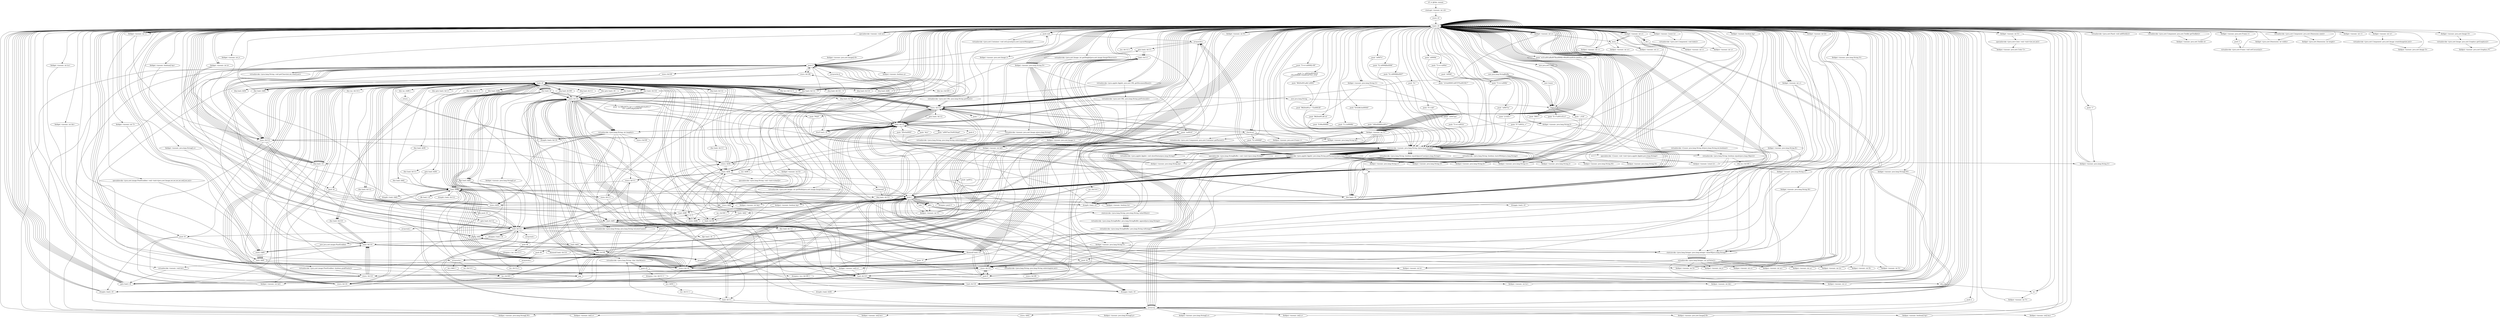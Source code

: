 digraph "" {
    "r0 := @this: mosaic"
    "staticget <mosaic: int cb>"
    "r0 := @this: mosaic"->"staticget <mosaic: int cb>";
    "store.i i0"
    "staticget <mosaic: int cb>"->"store.i i0";
    "load.r r0"
    "store.i i0"->"load.r r0";
    "push null"
    "load.r r0"->"push null";
    "virtualinvoke <java.awt.Container: void setLayout(java.awt.LayoutManager)>"
    "push null"->"virtualinvoke <java.awt.Container: void setLayout(java.awt.LayoutManager)>";
    "virtualinvoke <java.awt.Container: void setLayout(java.awt.LayoutManager)>"->"load.r r0";
    "virtualinvoke <java.awt.Panel: void addNotify()>"
    "load.r r0"->"virtualinvoke <java.awt.Panel: void addNotify()>";
    "virtualinvoke <java.awt.Panel: void addNotify()>"->"load.r r0";
    "load.r r0"->"load.r r0";
    "virtualinvoke <java.awt.Component: java.awt.Toolkit getToolkit()>"
    "load.r r0"->"virtualinvoke <java.awt.Component: java.awt.Toolkit getToolkit()>";
    "fieldput <mosaic: java.awt.Toolkit d>"
    "virtualinvoke <java.awt.Component: java.awt.Toolkit getToolkit()>"->"fieldput <mosaic: java.awt.Toolkit d>";
    "fieldput <mosaic: java.awt.Toolkit d>"->"load.r r0";
    "push \"U-;1\u0000B,\""
    "load.r r0"->"push \"U-;1\u0000B,\"";
    "staticinvoke <mosaic: java.lang.String c(java.lang.String)>"
    "push \"U-;1\u0000B,\""->"staticinvoke <mosaic: java.lang.String c(java.lang.String)>";
    "virtualinvoke <java.applet.Applet: java.lang.String getParameter(java.lang.String)>"
    "staticinvoke <mosaic: java.lang.String c(java.lang.String)>"->"virtualinvoke <java.applet.Applet: java.lang.String getParameter(java.lang.String)>";
    "store.r $r112"
    "virtualinvoke <java.applet.Applet: java.lang.String getParameter(java.lang.String)>"->"store.r $r112";
    "load.r $r112"
    "store.r $r112"->"load.r $r112";
    "store.r $r116"
    "load.r $r112"->"store.r $r116";
    "load.i i0"
    "store.r $r116"->"load.i i0";
    "ifne load.r $r116"
    "load.i i0"->"ifne load.r $r116";
    "ifne load.r $r116"->"load.r $r112";
    "ifnull load.r r0"
    "load.r $r112"->"ifnull load.r r0";
    "ifnull load.r r0"->"load.r $r112";
    "load.r $r112"->"store.r $r116";
    "store.r $r116"->"load.i i0";
    "load.i i0"->"ifne load.r $r116";
    "load.r $r116"
    "ifne load.r $r116"->"load.r $r116";
    "push \"w/.9\fB\u007f<,Ip><<\u0006\u0016\u001c7 \nU6~}\u001eA(p4\u0007P\""
    "load.r $r116"->"push \"w/.9\fB\u007f<,Ip><<\u0006\u0016\u001c7 \nU6~}\u001eA(p4\u0007P\"";
    "push \"w/.9\fB\u007f<,Ip><<\u0006\u0016\u001c7 \nU6~}\u001eA(p4\u0007P\""->"staticinvoke <mosaic: java.lang.String c(java.lang.String)>";
    "virtualinvoke <java.lang.String: boolean startsWith(java.lang.String)>"
    "staticinvoke <mosaic: java.lang.String c(java.lang.String)>"->"virtualinvoke <java.lang.String: boolean startsWith(java.lang.String)>";
    "ifne load.r r0"
    "virtualinvoke <java.lang.String: boolean startsWith(java.lang.String)>"->"ifne load.r r0";
    "ifne load.r r0"->"load.r r0";
    "specialinvoke <mosaic: void a()>"
    "load.r r0"->"specialinvoke <mosaic: void a()>";
    "specialinvoke <mosaic: void a()>"->"load.i i0";
    "ifeq load.r r0"
    "load.i i0"->"ifeq load.r r0";
    "ifeq load.r r0"->"load.r r0";
    "load.r r0"->"specialinvoke <mosaic: void a()>";
    "specialinvoke <mosaic: void a()>"->"load.r r0";
    "new Lware"
    "load.r r0"->"new Lware";
    "dup1.r"
    "new Lware"->"dup1.r";
    "dup1.r"->"load.r r0";
    "push \"{0-4\u0000U\u007f?%\u0019Z:*\""
    "load.r r0"->"push \"{0-4\u0000U\u007f?%\u0019Z:*\"";
    "push \"{0-4\u0000U\u007f?%\u0019Z:*\""->"staticinvoke <mosaic: java.lang.String c(java.lang.String)>";
    "specialinvoke <Lware: void <init>(java.applet.Applet,java.lang.String)>"
    "staticinvoke <mosaic: java.lang.String c(java.lang.String)>"->"specialinvoke <Lware: void <init>(java.applet.Applet,java.lang.String)>";
    "fieldput <mosaic: Lware h>"
    "specialinvoke <Lware: void <init>(java.applet.Applet,java.lang.String)>"->"fieldput <mosaic: Lware h>";
    "fieldput <mosaic: Lware h>"->"load.r r0";
    "fieldget <mosaic: Lware h>"
    "load.r r0"->"fieldget <mosaic: Lware h>";
    "virtualinvoke <java.awt.Component: void hide()>"
    "fieldget <mosaic: Lware h>"->"virtualinvoke <java.awt.Component: void hide()>";
    "virtualinvoke <java.awt.Component: void hide()>"->"load.r r0";
    "virtualinvoke <java.applet.Applet: java.net.URL getDocumentBase()>"
    "load.r r0"->"virtualinvoke <java.applet.Applet: java.net.URL getDocumentBase()>";
    "virtualinvoke <java.net.URL: java.lang.String getProtocol()>"
    "virtualinvoke <java.applet.Applet: java.net.URL getDocumentBase()>"->"virtualinvoke <java.net.URL: java.lang.String getProtocol()>";
    "virtualinvoke <java.net.URL: java.lang.String getProtocol()>"->"store.r $r116";
    "store.r $r116"->"load.r $r116";
    "load.r $r116"->"store.r $r116";
    "goto load.r r0"
    "store.r $r116"->"goto load.r r0";
    "goto load.r r0"->"load.r r0";
    "load.r r0"->"virtualinvoke <java.applet.Applet: java.net.URL getDocumentBase()>";
    "virtualinvoke <java.net.URL: java.lang.String getHost()>"
    "virtualinvoke <java.applet.Applet: java.net.URL getDocumentBase()>"->"virtualinvoke <java.net.URL: java.lang.String getHost()>";
    "virtualinvoke <java.net.URL: java.lang.String getHost()>"->"store.r $r112";
    "goto load.r $r112"
    "store.r $r112"->"goto load.r $r112";
    "goto load.r $r112"->"load.r $r112";
    "virtualinvoke <java.lang.String: java.lang.String toLowerCase()>"
    "load.r $r112"->"virtualinvoke <java.lang.String: java.lang.String toLowerCase()>";
    "pop"
    "virtualinvoke <java.lang.String: java.lang.String toLowerCase()>"->"pop";
    "pop"->"load.r $r116";
    "load.r $r116"->"virtualinvoke <java.lang.String: java.lang.String toLowerCase()>";
    "virtualinvoke <java.lang.String: java.lang.String toLowerCase()>"->"pop";
    "pop"->"load.i i0";
    "ifne goto load.r r0"
    "load.i i0"->"ifne goto load.r r0";
    "ifne goto load.r r0"->"load.r $r116";
    "push \"P620\""
    "load.r $r116"->"push \"P620\"";
    "push \"P620\""->"staticinvoke <mosaic: java.lang.String c(java.lang.String)>";
    "virtualinvoke <java.lang.String: boolean equals(java.lang.Object)>"
    "staticinvoke <mosaic: java.lang.String c(java.lang.String)>"->"virtualinvoke <java.lang.String: boolean equals(java.lang.Object)>";
    "virtualinvoke <java.lang.String: boolean equals(java.lang.Object)>"->"ifne load.r r0";
    "ifne load.r r0"->"load.r $r112";
    "virtualinvoke <java.lang.String: int length()>"
    "load.r $r112"->"virtualinvoke <java.lang.String: int length()>";
    "store.i $i58"
    "virtualinvoke <java.lang.String: int length()>"->"store.i $i58";
    "store.i $i58"->"load.i i0";
    "ifne load.i i0"
    "load.i i0"->"ifne load.i i0";
    "load.i $i58"
    "ifne load.i i0"->"load.i $i58";
    "push 1"
    "load.i $i58"->"push 1";
    "ifcmplt.i load.r r0"
    "push 1"->"ifcmplt.i load.r r0";
    "ifcmplt.i load.r r0"->"load.r $r112";
    "push \"Z0=4\u0005\""
    "load.r $r112"->"push \"Z0=4\u0005\"";
    "push \"Z0=4\u0005\""->"staticinvoke <mosaic: java.lang.String c(java.lang.String)>";
    "staticinvoke <mosaic: java.lang.String c(java.lang.String)>"->"virtualinvoke <java.lang.String: boolean startsWith(java.lang.String)>";
    ""
    "virtualinvoke <java.lang.String: boolean startsWith(java.lang.String)>"->"";
    ""->"store.i $i58";
    "store.i $i58"->"load.i i0";
    "load.i i0"->"ifne load.i i0";
    "ifne load.i i0"->"load.i $i58";
    "load.i $i58"->"ifne load.r r0";
    "ifne load.r r0"->"load.r $r112";
    "push \"\u0007mi{Y\u0018opd\""
    "load.r $r112"->"push \"\u0007mi{Y\u0018opd\"";
    "push \"\u0007mi{Y\u0018opd\""->"staticinvoke <mosaic: java.lang.String c(java.lang.String)>";
    "staticinvoke <mosaic: java.lang.String c(java.lang.String)>"->"virtualinvoke <java.lang.String: boolean equals(java.lang.Object)>";
    "virtualinvoke <java.lang.String: boolean equals(java.lang.Object)>"->"";
    ""->"store.i $i58";
    "store.i $i58"->"load.i i0";
    "load.i i0"->"ifne load.i i0";
    "ifne load.i i0"->"load.i $i58";
    "ifeq load.r $r112"
    "load.i $i58"->"ifeq load.r $r112";
    "ifeq load.r $r112"->"load.r r0";
    "load.r r0"->"push 1";
    "fieldput <mosaic: boolean bg>"
    "push 1"->"fieldput <mosaic: boolean bg>";
    "fieldput <mosaic: boolean bg>"->"load.i i0";
    "load.i i0"->"ifeq load.r r0";
    "ifeq load.r r0"->"goto load.r r0";
    "goto load.r r0"->"load.r r0";
    "push \"D:9;\fA9,4\u0004S\""
    "load.r r0"->"push \"D:9;\fA9,4\u0004S\"";
    "push \"D:9;\fA9,4\u0004S\""->"staticinvoke <mosaic: java.lang.String c(java.lang.String)>";
    "staticinvoke <mosaic: java.lang.String c(java.lang.String)>"->"virtualinvoke <java.applet.Applet: java.lang.String getParameter(java.lang.String)>";
    "store.r $i58"
    "virtualinvoke <java.applet.Applet: java.lang.String getParameter(java.lang.String)>"->"store.r $i58";
    "load.r $i58"
    "store.r $i58"->"load.r $i58";
    "load.r $i58"->"store.r $r112";
    "store.r $r112"->"load.i i0";
    "ifne load.r $r112"
    "load.i i0"->"ifne load.r $r112";
    "ifne load.r $r112"->"load.r $i58";
    "push \"o\u001a\r\""
    "load.r $i58"->"push \"o\u001a\r\"";
    "push \"o\u001a\r\""->"staticinvoke <mosaic: java.lang.String c(java.lang.String)>";
    "virtualinvoke <java.lang.String: boolean equalsIgnoreCase(java.lang.String)>"
    "staticinvoke <mosaic: java.lang.String c(java.lang.String)>"->"virtualinvoke <java.lang.String: boolean equalsIgnoreCase(java.lang.String)>";
    "virtualinvoke <java.lang.String: boolean equalsIgnoreCase(java.lang.String)>"->"ifeq load.r r0";
    "ifeq load.r r0"->"load.r r0";
    "load.r r0"->"push 1";
    "fieldput <mosaic: boolean bi>"
    "push 1"->"fieldput <mosaic: boolean bi>";
    "fieldput <mosaic: boolean bi>"->"load.r r0";
    "load.r r0"->"load.r r0";
    "push \"{60\u00060x\u001c\""
    "load.r r0"->"push \"{60\u00060x\u001c\"";
    "push \"{60\u00060x\u001c\""->"staticinvoke <mosaic: java.lang.String c(java.lang.String)>";
    "staticinvoke <mosaic: java.lang.String c(java.lang.String)>"->"virtualinvoke <java.applet.Applet: java.lang.String getParameter(java.lang.String)>";
    "fieldput <mosaic: java.lang.String bj>"
    "virtualinvoke <java.applet.Applet: java.lang.String getParameter(java.lang.String)>"->"fieldput <mosaic: java.lang.String bj>";
    "fieldput <mosaic: java.lang.String bj>"->"load.r r0";
    "load.r r0"->"store.r $r112";
    "store.r $r112"->"load.i i0";
    "load.i i0"->"ifne load.r $r112";
    "ifne load.r $r112"->"load.r r0";
    "checkcast"
    "load.r r0"->"checkcast";
    "fieldget <mosaic: java.lang.String bj>"
    "checkcast"->"fieldget <mosaic: java.lang.String bj>";
    "fieldget <mosaic: java.lang.String bj>"->"store.r $r112";
    "store.r $r112"->"load.r $r112";
    "ifnonnull load.r r0"
    "load.r $r112"->"ifnonnull load.r r0";
    "ifnonnull load.r r0"->"load.r r0";
    "push \"\u0007o\""
    "load.r r0"->"push \"\u0007o\"";
    "push \"\u0007o\""->"staticinvoke <mosaic: java.lang.String c(java.lang.String)>";
    "staticinvoke <mosaic: java.lang.String c(java.lang.String)>"->"fieldput <mosaic: java.lang.String bj>";
    "fieldput <mosaic: java.lang.String bj>"->"load.r r0";
    "load.r r0"->"load.r r0";
    "load.r r0"->"fieldget <mosaic: java.lang.String bj>";
    "staticinvoke <java.lang.Integer: java.lang.Integer valueOf(java.lang.String)>"
    "fieldget <mosaic: java.lang.String bj>"->"staticinvoke <java.lang.Integer: java.lang.Integer valueOf(java.lang.String)>";
    "virtualinvoke <java.lang.Integer: int intValue()>"
    "staticinvoke <java.lang.Integer: java.lang.Integer valueOf(java.lang.String)>"->"virtualinvoke <java.lang.Integer: int intValue()>";
    "fieldput <mosaic: int e>"
    "virtualinvoke <java.lang.Integer: int intValue()>"->"fieldput <mosaic: int e>";
    "fieldput <mosaic: int e>"->"load.r r0";
    "push 0"
    "load.r r0"->"push 0";
    "fieldput <mosaic: boolean q>"
    "push 0"->"fieldput <mosaic: boolean q>";
    "fieldput <mosaic: boolean q>"->"load.r r0";
    "virtualinvoke <java.awt.Component: java.awt.Container getParent()>"
    "load.r r0"->"virtualinvoke <java.awt.Component: java.awt.Container getParent()>";
    "virtualinvoke <java.awt.Component: java.awt.Container getParent()>"->"store.r $r112";
    "store.r $r112"->"load.r $r112";
    "load.r $r112"->"store.r $r112";
    "store.r $r112"->"load.i i0";
    "load.i i0"->"ifeq load.r $r112";
    "ifeq load.r $r112"->"load.r $r112";
    "load.r $r112"->"checkcast";
    "checkcast"->"virtualinvoke <java.awt.Component: java.awt.Container getParent()>";
    "virtualinvoke <java.awt.Component: java.awt.Container getParent()>"->"store.r $r112";
    "store.r $r112"->"load.r $r112";
    "load.r $r112"->"store.r $r112";
    "store.r $r112"->"load.r $r112";
    "instanceof"
    "load.r $r112"->"instanceof";
    "instanceof"->"ifeq load.r $r112";
    "ifeq load.r $r112"->"load.r r0";
    "load.r r0"->"load.r $r112";
    "load.r $r112"->"checkcast";
    "fieldput <mosaic: java.awt.Frame r>"
    "checkcast"->"fieldput <mosaic: java.awt.Frame r>";
    "fieldput <mosaic: java.awt.Frame r>"->"load.r r0";
    "fieldget <mosaic: java.awt.Frame r>"
    "load.r r0"->"fieldget <mosaic: java.awt.Frame r>";
    "push 3"
    "fieldget <mosaic: java.awt.Frame r>"->"push 3";
    "virtualinvoke <java.awt.Frame: void setCursor(int)>"
    "push 3"->"virtualinvoke <java.awt.Frame: void setCursor(int)>";
    "virtualinvoke <java.awt.Frame: void setCursor(int)>"->"load.r r0";
    "load.r r0"->"store.r $r112";
    "store.r $r112"->"load.i i0";
    "load.i i0"->"ifne load.r $r112";
    "ifne load.r $r112"->"load.r r0";
    "load.r r0"->"checkcast";
    "push \"Y);\'\u0000[8\""
    "checkcast"->"push \"Y);\'\u0000[8\"";
    "push \"Y);\'\u0000[8\""->"staticinvoke <mosaic: java.lang.String c(java.lang.String)>";
    "staticinvoke <mosaic: java.lang.String c(java.lang.String)>"->"virtualinvoke <java.applet.Applet: java.lang.String getParameter(java.lang.String)>";
    "virtualinvoke <java.applet.Applet: java.lang.String getParameter(java.lang.String)>"->"store.r $r112";
    "store.r $r112"->"load.r $r112";
    "load.r $r112"->"store.r $r116";
    "store.r $r116"->"load.i i0";
    "load.i i0"->"ifne load.i i0";
    "ifne load.i i0"->"load.r $r112";
    "load.r $r112"->"ifnull load.r r0";
    "ifnull load.r r0"->"load.r $r112";
    "load.r $r112"->"store.r $r116";
    "store.r $r116"->"load.i i0";
    "load.i i0"->"ifne load.i i0";
    "ifne load.i i0"->"load.r $r112";
    "push \"x\u0010\""
    "load.r $r112"->"push \"x\u0010\"";
    "push \"x\u0010\""->"staticinvoke <mosaic: java.lang.String c(java.lang.String)>";
    "staticinvoke <mosaic: java.lang.String c(java.lang.String)>"->"virtualinvoke <java.lang.String: boolean equalsIgnoreCase(java.lang.String)>";
    "virtualinvoke <java.lang.String: boolean equalsIgnoreCase(java.lang.String)>"->"ifne load.r r0";
    "ifne load.r r0"->"load.r r0";
    "load.r r0"->"load.r r0";
    "load.r r0"->"load.r $r112";
    "virtualinvoke <mosaic: java.awt.Image a(java.lang.String)>"
    "load.r $r112"->"virtualinvoke <mosaic: java.awt.Image a(java.lang.String)>";
    "fieldput <mosaic: java.awt.Image l>"
    "virtualinvoke <mosaic: java.awt.Image a(java.lang.String)>"->"fieldput <mosaic: java.awt.Image l>";
    "fieldput <mosaic: java.awt.Image l>"->"load.r r0";
    "load.r r0"->"store.r $r112";
    "store.r $r112"->"load.i i0";
    "load.i i0"->"ifne load.r $r112";
    "ifne load.r $r112"->"load.r r0";
    "fieldget <mosaic: java.awt.Image l>"
    "load.r r0"->"fieldget <mosaic: java.awt.Image l>";
    "fieldget <mosaic: java.awt.Image l>"->"ifnull load.r r0";
    "ifnull load.r r0"->"load.r r0";
    "push \"Y);\'\u0000[8\u0006\""
    "load.r r0"->"push \"Y);\'\u0000[8\u0006\"";
    "push \"Y);\'\u0000[8\u0006\""->"staticinvoke <mosaic: java.lang.String c(java.lang.String)>";
    "staticinvoke <mosaic: java.lang.String c(java.lang.String)>"->"virtualinvoke <java.applet.Applet: java.lang.String getParameter(java.lang.String)>";
    "virtualinvoke <java.applet.Applet: java.lang.String getParameter(java.lang.String)>"->"store.r $r116";
    "store.r $r116"->"load.r $r116";
    "load.r $r116"->"store.r $r112";
    "store.r $r112"->"load.i i0";
    "load.i i0"->"ifne load.r $r112";
    "ifne load.r $r112"->"load.r $r116";
    "load.r $r116"->"ifnonnull load.r r0";
    "push \"0\""
    "ifnonnull load.r r0"->"push \"0\"";
    "push \"0\""->"store.r $r116";
    "store.r $r116"->"load.r r0";
    "load.r r0"->"load.r $r116";
    "load.r $r116"->"staticinvoke <java.lang.Integer: java.lang.Integer valueOf(java.lang.String)>";
    "staticinvoke <java.lang.Integer: java.lang.Integer valueOf(java.lang.String)>"->"virtualinvoke <java.lang.Integer: int intValue()>";
    "fieldput <mosaic: int m>"
    "virtualinvoke <java.lang.Integer: int intValue()>"->"fieldput <mosaic: int m>";
    "fieldput <mosaic: int m>"->"load.r r0";
    "push \"Y);\'\u0000[8\u0007\""
    "load.r r0"->"push \"Y);\'\u0000[8\u0007\"";
    "push \"Y);\'\u0000[8\u0007\""->"staticinvoke <mosaic: java.lang.String c(java.lang.String)>";
    "staticinvoke <mosaic: java.lang.String c(java.lang.String)>"->"virtualinvoke <java.applet.Applet: java.lang.String getParameter(java.lang.String)>";
    "virtualinvoke <java.applet.Applet: java.lang.String getParameter(java.lang.String)>"->"store.r $r112";
    "store.r $r112"->"load.r $r112";
    "load.r $r112"->"store.r $r116";
    "store.r $r116"->"load.r $r112";
    "load.r $r112"->"store.r $i58";
    "store.r $i58"->"load.i i0";
    "ifne load.r $i58"
    "load.i i0"->"ifne load.r $i58";
    "ifne load.r $i58"->"load.r $r112";
    "load.r $r112"->"ifnonnull load.r r0";
    "ifnonnull load.r r0"->"push \"0\"";
    "push \"0\""->"store.r $i58";
    "store.r $i58"->"load.r $i58";
    "load.r $i58"->"store.r $r116";
    "store.r $r116"->"load.r r0";
    "load.r r0"->"load.r $r116";
    "load.r $r116"->"staticinvoke <java.lang.Integer: java.lang.Integer valueOf(java.lang.String)>";
    "staticinvoke <java.lang.Integer: java.lang.Integer valueOf(java.lang.String)>"->"virtualinvoke <java.lang.Integer: int intValue()>";
    "fieldput <mosaic: int n>"
    "virtualinvoke <java.lang.Integer: int intValue()>"->"fieldput <mosaic: int n>";
    "fieldput <mosaic: int n>"->"load.r r0";
    "load.r r0"->"load.r r0";
    "push \"D:-\""
    "load.r r0"->"push \"D:-\"";
    "push \"D:-\""->"staticinvoke <mosaic: java.lang.String c(java.lang.String)>";
    "staticinvoke <mosaic: java.lang.String c(java.lang.String)>"->"virtualinvoke <java.applet.Applet: java.lang.String getParameter(java.lang.String)>";
    "fieldput <mosaic: java.lang.String E>"
    "virtualinvoke <java.applet.Applet: java.lang.String getParameter(java.lang.String)>"->"fieldput <mosaic: java.lang.String E>";
    "fieldput <mosaic: java.lang.String E>"->"load.r r0";
    "load.r r0"->"store.r $r112";
    "store.r $r112"->"load.r $r112";
    "fieldget <mosaic: java.lang.String E>"
    "load.r $r112"->"fieldget <mosaic: java.lang.String E>";
    "fieldget <mosaic: java.lang.String E>"->"store.r $r116";
    "store.r $r116"->"load.i i0";
    "load.i i0"->"ifne load.r $r116";
    "ifne load.r $r116"->"load.r $r116";
    "load.r $r116"->"ifnonnull load.r r0";
    "ifnonnull load.r r0"->"load.r r0";
    "push \"1\""
    "load.r r0"->"push \"1\"";
    "push \"1\""->"fieldput <mosaic: java.lang.String E>";
    "fieldput <mosaic: java.lang.String E>"->"load.r r0";
    "load.r r0"->"load.r r0";
    "push \"F>+&\f\""
    "load.r r0"->"push \"F>+&\f\"";
    "push \"F>+&\f\""->"staticinvoke <mosaic: java.lang.String c(java.lang.String)>";
    "staticinvoke <mosaic: java.lang.String c(java.lang.String)>"->"virtualinvoke <java.applet.Applet: java.lang.String getParameter(java.lang.String)>";
    "fieldput <mosaic: java.lang.String G>"
    "virtualinvoke <java.applet.Applet: java.lang.String getParameter(java.lang.String)>"->"fieldput <mosaic: java.lang.String G>";
    "fieldput <mosaic: java.lang.String G>"->"load.r r0";
    "fieldget <mosaic: java.lang.String G>"
    "load.r r0"->"fieldget <mosaic: java.lang.String G>";
    "fieldget <mosaic: java.lang.String G>"->"store.r $r116";
    "store.r $r116"->"load.i i0";
    "load.i i0"->"ifne load.i i0";
    "ifne load.i i0"->"load.r $r116";
    "load.r $r116"->"ifnonnull load.r r0";
    "ifnonnull load.r r0"->"load.r r0";
    "push \"\u0007jne\""
    "load.r r0"->"push \"\u0007jne\"";
    "push \"\u0007jne\""->"staticinvoke <mosaic: java.lang.String c(java.lang.String)>";
    "staticinvoke <mosaic: java.lang.String c(java.lang.String)>"->"fieldput <mosaic: java.lang.String G>";
    "fieldput <mosaic: java.lang.String G>"->"load.r r0";
    "load.r r0"->"load.r r0";
    "load.r r0"->"fieldget <mosaic: java.lang.String E>";
    "fieldget <mosaic: java.lang.String E>"->"staticinvoke <java.lang.Integer: java.lang.Integer valueOf(java.lang.String)>";
    "staticinvoke <java.lang.Integer: java.lang.Integer valueOf(java.lang.String)>"->"virtualinvoke <java.lang.Integer: int intValue()>";
    "fieldput <mosaic: int x>"
    "virtualinvoke <java.lang.Integer: int intValue()>"->"fieldput <mosaic: int x>";
    "fieldput <mosaic: int x>"->"load.r r0";
    "load.r r0"->"load.r r0";
    "load.r r0"->"fieldget <mosaic: java.lang.String G>";
    "fieldget <mosaic: java.lang.String G>"->"staticinvoke <java.lang.Integer: java.lang.Integer valueOf(java.lang.String)>";
    "staticinvoke <java.lang.Integer: java.lang.Integer valueOf(java.lang.String)>"->"virtualinvoke <java.lang.Integer: int intValue()>";
    "fieldput <mosaic: int X>"
    "virtualinvoke <java.lang.Integer: int intValue()>"->"fieldput <mosaic: int X>";
    "fieldput <mosaic: int X>"->"load.r r0";
    "load.r r0"->"load.r r0";
    "push \"T>=>\u001b\""
    "load.r r0"->"push \"T>=>\u001b\"";
    "push \"T>=>\u001b\""->"staticinvoke <mosaic: java.lang.String c(java.lang.String)>";
    "staticinvoke <mosaic: java.lang.String c(java.lang.String)>"->"virtualinvoke <java.applet.Applet: java.lang.String getParameter(java.lang.String)>";
    "fieldput <mosaic: java.lang.String J>"
    "virtualinvoke <java.applet.Applet: java.lang.String getParameter(java.lang.String)>"->"fieldput <mosaic: java.lang.String J>";
    "fieldput <mosaic: java.lang.String J>"->"load.r r0";
    "fieldget <mosaic: java.lang.String J>"
    "load.r r0"->"fieldget <mosaic: java.lang.String J>";
    "fieldget <mosaic: java.lang.String J>"->"store.r $r116";
    "store.r $r116"->"load.i i0";
    "load.i i0"->"ifne load.i i0";
    "ifne load.i i0"->"load.r $r116";
    "load.r $r116"->"ifnonnull load.r r0";
    "ifnonnull load.r r0"->"load.r r0";
    "push \"\u0000k\""
    "load.r r0"->"push \"\u0000k\"";
    "push \"\u0000k\""->"staticinvoke <mosaic: java.lang.String c(java.lang.String)>";
    "staticinvoke <mosaic: java.lang.String c(java.lang.String)>"->"fieldput <mosaic: java.lang.String J>";
    "fieldput <mosaic: java.lang.String J>"->"load.r r0";
    "load.r r0"->"load.r r0";
    "push \"T>=>\u000e\""
    "load.r r0"->"push \"T>=>\u000e\"";
    "push \"T>=>\u000e\""->"staticinvoke <mosaic: java.lang.String c(java.lang.String)>";
    "staticinvoke <mosaic: java.lang.String c(java.lang.String)>"->"virtualinvoke <java.applet.Applet: java.lang.String getParameter(java.lang.String)>";
    "fieldput <mosaic: java.lang.String K>"
    "virtualinvoke <java.applet.Applet: java.lang.String getParameter(java.lang.String)>"->"fieldput <mosaic: java.lang.String K>";
    "fieldput <mosaic: java.lang.String K>"->"load.r r0";
    "fieldget <mosaic: java.lang.String K>"
    "load.r r0"->"fieldget <mosaic: java.lang.String K>";
    "fieldget <mosaic: java.lang.String K>"->"store.r $r116";
    "store.r $r116"->"load.i i0";
    "load.i i0"->"ifne load.r $r116";
    "ifne load.r $r116"->"load.r $r116";
    "load.r $r116"->"ifnonnull load.r r0";
    "ifnonnull load.r r0"->"load.r r0";
    "push \"\u000fi\""
    "load.r r0"->"push \"\u000fi\"";
    "push \"\u000fi\""->"staticinvoke <mosaic: java.lang.String c(java.lang.String)>";
    "staticinvoke <mosaic: java.lang.String c(java.lang.String)>"->"fieldput <mosaic: java.lang.String K>";
    "fieldput <mosaic: java.lang.String K>"->"load.r r0";
    "load.r r0"->"load.r r0";
    "push \"T>=>\u000b\""
    "load.r r0"->"push \"T>=>\u000b\"";
    "push \"T>=>\u000b\""->"staticinvoke <mosaic: java.lang.String c(java.lang.String)>";
    "staticinvoke <mosaic: java.lang.String c(java.lang.String)>"->"virtualinvoke <java.applet.Applet: java.lang.String getParameter(java.lang.String)>";
    "fieldput <mosaic: java.lang.String L>"
    "virtualinvoke <java.applet.Applet: java.lang.String getParameter(java.lang.String)>"->"fieldput <mosaic: java.lang.String L>";
    "fieldput <mosaic: java.lang.String L>"->"load.r r0";
    "load.r r0"->"store.r $r112";
    "store.r $r112"->"load.i i0";
    "load.i i0"->"ifne load.r $r112";
    "ifne load.r $r112"->"load.r r0";
    "fieldget <mosaic: java.lang.String L>"
    "load.r r0"->"fieldget <mosaic: java.lang.String L>";
    "fieldget <mosaic: java.lang.String L>"->"store.r $r116";
    "store.r $r116"->"load.r $r116";
    "load.r $r116"->"ifnonnull load.r r0";
    "ifnonnull load.r r0"->"load.r r0";
    "push \"\u0007in\""
    "load.r r0"->"push \"\u0007in\"";
    "push \"\u0007in\""->"staticinvoke <mosaic: java.lang.String c(java.lang.String)>";
    "staticinvoke <mosaic: java.lang.String c(java.lang.String)>"->"fieldput <mosaic: java.lang.String L>";
    "fieldput <mosaic: java.lang.String L>"->"load.r r0";
    "load.r r0"->"load.r r0";
    "load.r r0"->"fieldget <mosaic: java.lang.String J>";
    "fieldget <mosaic: java.lang.String J>"->"staticinvoke <java.lang.Integer: java.lang.Integer valueOf(java.lang.String)>";
    "staticinvoke <java.lang.Integer: java.lang.Integer valueOf(java.lang.String)>"->"virtualinvoke <java.lang.Integer: int intValue()>";
    "fieldput <mosaic: int Q>"
    "virtualinvoke <java.lang.Integer: int intValue()>"->"fieldput <mosaic: int Q>";
    "fieldput <mosaic: int Q>"->"load.r r0";
    "load.r r0"->"load.r r0";
    "load.r r0"->"fieldget <mosaic: java.lang.String K>";
    "fieldget <mosaic: java.lang.String K>"->"staticinvoke <java.lang.Integer: java.lang.Integer valueOf(java.lang.String)>";
    "staticinvoke <java.lang.Integer: java.lang.Integer valueOf(java.lang.String)>"->"virtualinvoke <java.lang.Integer: int intValue()>";
    "fieldput <mosaic: int R>"
    "virtualinvoke <java.lang.Integer: int intValue()>"->"fieldput <mosaic: int R>";
    "fieldput <mosaic: int R>"->"load.r r0";
    "load.r r0"->"load.r r0";
    "load.r r0"->"fieldget <mosaic: java.lang.String L>";
    "fieldget <mosaic: java.lang.String L>"->"staticinvoke <java.lang.Integer: java.lang.Integer valueOf(java.lang.String)>";
    "staticinvoke <java.lang.Integer: java.lang.Integer valueOf(java.lang.String)>"->"virtualinvoke <java.lang.Integer: int intValue()>";
    "fieldput <mosaic: int S>"
    "virtualinvoke <java.lang.Integer: int intValue()>"->"fieldput <mosaic: int S>";
    "fieldput <mosaic: int S>"->"load.r r0";
    "load.r r0"->"load.r r0";
    "fieldget <mosaic: int Q>"
    "load.r r0"->"fieldget <mosaic: int Q>";
    "push 16"
    "fieldget <mosaic: int Q>"->"push 16";
    "shl.i"
    "push 16"->"shl.i";
    "shl.i"->"load.r r0";
    "fieldget <mosaic: int R>"
    "load.r r0"->"fieldget <mosaic: int R>";
    "push 8"
    "fieldget <mosaic: int R>"->"push 8";
    "push 8"->"shl.i";
    "or.i"
    "shl.i"->"or.i";
    "or.i"->"load.r r0";
    "fieldget <mosaic: int S>"
    "load.r r0"->"fieldget <mosaic: int S>";
    "fieldget <mosaic: int S>"->"or.i";
    "fieldput <mosaic: int T>"
    "or.i"->"fieldput <mosaic: int T>";
    "fieldput <mosaic: int T>"->"load.r r0";
    "new java.awt.Color"
    "load.r r0"->"new java.awt.Color";
    "new java.awt.Color"->"dup1.r";
    "dup1.r"->"load.r r0";
    "load.r r0"->"fieldget <mosaic: int Q>";
    "fieldget <mosaic: int Q>"->"load.r r0";
    "load.r r0"->"fieldget <mosaic: int R>";
    "fieldget <mosaic: int R>"->"load.r r0";
    "load.r r0"->"fieldget <mosaic: int S>";
    "specialinvoke <java.awt.Color: void <init>(int,int,int)>"
    "fieldget <mosaic: int S>"->"specialinvoke <java.awt.Color: void <init>(int,int,int)>";
    "fieldput <mosaic: java.awt.Color U>"
    "specialinvoke <java.awt.Color: void <init>(int,int,int)>"->"fieldput <mosaic: java.awt.Color U>";
    "fieldput <mosaic: java.awt.Color U>"->"load.r r0";
    "load.r r0"->"load.r r0";
    "push \"[:31\fZ>\'\""
    "load.r r0"->"push \"[:31\fZ>\'\"";
    "push \"[:31\fZ>\'\""->"staticinvoke <mosaic: java.lang.String c(java.lang.String)>";
    "staticinvoke <mosaic: java.lang.String c(java.lang.String)>"->"virtualinvoke <java.applet.Applet: java.lang.String getParameter(java.lang.String)>";
    "fieldput <mosaic: java.lang.String M>"
    "virtualinvoke <java.applet.Applet: java.lang.String getParameter(java.lang.String)>"->"fieldput <mosaic: java.lang.String M>";
    "fieldput <mosaic: java.lang.String M>"->"load.r r0";
    "load.r r0"->"load.r r0";
    "push \"F-7:\u001b_+\'\""
    "load.r r0"->"push \"F-7:\u001b_+\'\"";
    "push \"F-7:\u001b_+\'\""->"staticinvoke <mosaic: java.lang.String c(java.lang.String)>";
    "staticinvoke <mosaic: java.lang.String c(java.lang.String)>"->"virtualinvoke <java.applet.Applet: java.lang.String getParameter(java.lang.String)>";
    "fieldput <mosaic: java.lang.String N>"
    "virtualinvoke <java.applet.Applet: java.lang.String getParameter(java.lang.String)>"->"fieldput <mosaic: java.lang.String N>";
    "fieldput <mosaic: java.lang.String N>"->"load.r r0";
    "load.r r0"->"store.r $r112";
    "store.r $r112"->"load.r $r112";
    "load.r $r112"->"push 1";
    "fieldput <mosaic: int V>"
    "push 1"->"fieldput <mosaic: int V>";
    "fieldput <mosaic: int V>"->"load.i i0";
    "load.i i0"->"ifeq load.r r0";
    "ifeq load.r r0"->"load.r r0";
    "load.r r0"->"store.r $r112";
    "store.r $r112"->"load.r $r112";
    "load.r $r112"->"load.r $r112";
    "fieldget <mosaic: int V>"
    "load.r $r112"->"fieldget <mosaic: int V>";
    "fieldget <mosaic: int V>"->"push 1";
    "add.i"
    "push 1"->"add.i";
    "add.i"->"fieldput <mosaic: int V>";
    "fieldput <mosaic: int V>"->"load.r r0";
    "new java.lang.StringBuffer"
    "load.r r0"->"new java.lang.StringBuffer";
    "new java.lang.StringBuffer"->"dup1.r";
    "push \"_2?2\f\""
    "dup1.r"->"push \"_2?2\f\"";
    "push \"_2?2\f\""->"staticinvoke <mosaic: java.lang.String c(java.lang.String)>";
    "specialinvoke <java.lang.StringBuffer: void <init>(java.lang.String)>"
    "staticinvoke <mosaic: java.lang.String c(java.lang.String)>"->"specialinvoke <java.lang.StringBuffer: void <init>(java.lang.String)>";
    "specialinvoke <java.lang.StringBuffer: void <init>(java.lang.String)>"->"load.r r0";
    "load.r r0"->"fieldget <mosaic: int V>";
    "staticinvoke <java.lang.String: java.lang.String valueOf(int)>"
    "fieldget <mosaic: int V>"->"staticinvoke <java.lang.String: java.lang.String valueOf(int)>";
    "virtualinvoke <java.lang.StringBuffer: java.lang.StringBuffer append(java.lang.String)>"
    "staticinvoke <java.lang.String: java.lang.String valueOf(int)>"->"virtualinvoke <java.lang.StringBuffer: java.lang.StringBuffer append(java.lang.String)>";
    "virtualinvoke <java.lang.StringBuffer: java.lang.String toString()>"
    "virtualinvoke <java.lang.StringBuffer: java.lang.StringBuffer append(java.lang.String)>"->"virtualinvoke <java.lang.StringBuffer: java.lang.String toString()>";
    "virtualinvoke <java.lang.StringBuffer: java.lang.String toString()>"->"virtualinvoke <java.applet.Applet: java.lang.String getParameter(java.lang.String)>";
    "virtualinvoke <java.applet.Applet: java.lang.String getParameter(java.lang.String)>"->"ifnonnull load.r r0";
    "ifnonnull load.r r0"->"load.r r0";
    "load.r r0"->"load.r r0";
    "load.r r0"->"fieldget <mosaic: int V>";
    "fieldget <mosaic: int V>"->"push 1";
    "sub.i"
    "push 1"->"sub.i";
    "sub.i"->"fieldput <mosaic: int V>";
    "fieldput <mosaic: int V>"->"load.r r0";
    "load.r r0"->"store.r $r112";
    "store.r $r112"->"load.i i0";
    "load.i i0"->"ifne load.r $r112";
    "ifne load.r $r112"->"load.r r0";
    "load.r r0"->"fieldget <mosaic: int V>";
    "store.i $r112"
    "fieldget <mosaic: int V>"->"store.i $r112";
    "store.i $r112"->"load.i i0";
    "ifne load.i $r112"
    "load.i i0"->"ifne load.i $r112";
    "load.i $r112"
    "ifne load.i $r112"->"load.i $r112";
    "load.i $r112"->"push 1";
    "ifcmpgt.i load.r r0"
    "push 1"->"ifcmpgt.i load.r r0";
    "ifcmpgt.i load.r r0"->"load.r r0";
    "push \"w33:\u001aB\u007flu\u0000[>90\u001a\u0016-;$\u001c_-;1H\""
    "load.r r0"->"push \"w33:\u001aB\u007flu\u0000[>90\u001a\u0016-;$\u001c_-;1H\"";
    "push \"w33:\u001aB\u007flu\u0000[>90\u001a\u0016-;$\u001c_-;1H\""->"staticinvoke <mosaic: java.lang.String c(java.lang.String)>";
    "virtualinvoke <java.applet.Applet: void showStatus(java.lang.String)>"
    "staticinvoke <mosaic: java.lang.String c(java.lang.String)>"->"virtualinvoke <java.applet.Applet: void showStatus(java.lang.String)>";
    "virtualinvoke <java.applet.Applet: void showStatus(java.lang.String)>"->"load.i i0";
    "load.i i0"->"ifeq load.r r0";
    "ifeq load.r r0"->"load.r r0";
    "load.r r0"->"load.r r0";
    "load.r r0"->"fieldget <mosaic: int V>";
    "newarray"
    "fieldget <mosaic: int V>"->"newarray";
    "fieldput <mosaic: java.lang.String[] W>"
    "newarray"->"fieldput <mosaic: java.lang.String[] W>";
    "fieldput <mosaic: java.lang.String[] W>"->"load.r r0";
    "load.r r0"->"load.r r0";
    "load.r r0"->"fieldget <mosaic: int V>";
    "fieldget <mosaic: int V>"->"newarray";
    "fieldput <mosaic: java.lang.String[] o>"
    "newarray"->"fieldput <mosaic: java.lang.String[] o>";
    "fieldput <mosaic: java.lang.String[] o>"->"load.r r0";
    "load.r r0"->"load.r r0";
    "load.r r0"->"fieldget <mosaic: int V>";
    "fieldget <mosaic: int V>"->"newarray";
    "fieldput <mosaic: java.lang.String[] p>"
    "newarray"->"fieldput <mosaic: java.lang.String[] p>";
    "fieldput <mosaic: java.lang.String[] p>"->"push 0";
    "push 0"->"store.i $r112";
    "store.i $r112"->"load.i $r112";
    "store.i $r116"
    "load.i $r112"->"store.i $r116";
    "store.i $r116"->"load.i i0";
    "ifeq load.i $r116"
    "load.i i0"->"ifeq load.i $r116";
    "ifeq load.i $r116"->"load.r r0";
    "fieldget <mosaic: java.lang.String[] W>"
    "load.r r0"->"fieldget <mosaic: java.lang.String[] W>";
    "load.i $r116"
    "fieldget <mosaic: java.lang.String[] W>"->"load.i $r116";
    "load.i $r116"->"load.r r0";
    "load.r r0"->"new java.lang.StringBuffer";
    "new java.lang.StringBuffer"->"dup1.r";
    "dup1.r"->"push \"_2?2\f\"";
    "push \"_2?2\f\""->"staticinvoke <mosaic: java.lang.String c(java.lang.String)>";
    "staticinvoke <mosaic: java.lang.String c(java.lang.String)>"->"specialinvoke <java.lang.StringBuffer: void <init>(java.lang.String)>";
    "specialinvoke <java.lang.StringBuffer: void <init>(java.lang.String)>"->"load.i $r116";
    "load.i $r116"->"push 1";
    "push 1"->"add.i";
    "add.i"->"staticinvoke <java.lang.String: java.lang.String valueOf(int)>";
    "staticinvoke <java.lang.String: java.lang.String valueOf(int)>"->"virtualinvoke <java.lang.StringBuffer: java.lang.StringBuffer append(java.lang.String)>";
    "virtualinvoke <java.lang.StringBuffer: java.lang.StringBuffer append(java.lang.String)>"->"virtualinvoke <java.lang.StringBuffer: java.lang.String toString()>";
    "virtualinvoke <java.lang.StringBuffer: java.lang.String toString()>"->"virtualinvoke <java.applet.Applet: java.lang.String getParameter(java.lang.String)>";
    "arraywrite.r"
    "virtualinvoke <java.applet.Applet: java.lang.String getParameter(java.lang.String)>"->"arraywrite.r";
    "inc.i $r116 1"
    "arraywrite.r"->"inc.i $r116 1";
    "inc.i $r116 1"->"load.i $r116";
    "load.i $r116"->"load.r r0";
    "load.r r0"->"fieldget <mosaic: int V>";
    "fieldget <mosaic: int V>"->"ifcmplt.i load.r r0";
    "ifcmplt.i load.r r0"->"push 0";
    "push 0"->"store.i $r112";
    "store.i $r112"->"load.i i0";
    "ifeq load.i $r112"
    "load.i i0"->"ifeq load.i $r112";
    "ifeq load.i $r112"->"load.i i0";
    "ifne inc.i $r116 1"
    "load.i i0"->"ifne inc.i $r116 1";
    "goto load.i $r112"
    "ifne inc.i $r116 1"->"goto load.i $r112";
    "goto load.i $r112"->"load.i $r112";
    "load.i $r112"->"load.r r0";
    "load.r r0"->"fieldget <mosaic: int V>";
    "fieldget <mosaic: int V>"->"ifcmplt.i load.r r0";
    "ifcmplt.i load.r r0"->"load.r r0";
    "load.r r0"->"load.r r0";
    "fieldget <mosaic: java.lang.String M>"
    "load.r r0"->"fieldget <mosaic: java.lang.String M>";
    "fieldget <mosaic: java.lang.String M>"->"staticinvoke <java.lang.Integer: java.lang.Integer valueOf(java.lang.String)>";
    "staticinvoke <java.lang.Integer: java.lang.Integer valueOf(java.lang.String)>"->"virtualinvoke <java.lang.Integer: int intValue()>";
    "fieldput <mosaic: int j>"
    "virtualinvoke <java.lang.Integer: int intValue()>"->"fieldput <mosaic: int j>";
    "fieldput <mosaic: int j>"->"load.r r0";
    "load.r r0"->"load.r r0";
    "fieldget <mosaic: java.lang.String N>"
    "load.r r0"->"fieldget <mosaic: java.lang.String N>";
    "fieldget <mosaic: java.lang.String N>"->"staticinvoke <java.lang.Integer: java.lang.Integer valueOf(java.lang.String)>";
    "staticinvoke <java.lang.Integer: java.lang.Integer valueOf(java.lang.String)>"->"virtualinvoke <java.lang.Integer: int intValue()>";
    "fieldput <mosaic: int k>"
    "virtualinvoke <java.lang.Integer: int intValue()>"->"fieldput <mosaic: int k>";
    "fieldput <mosaic: int k>"->"load.r r0";
    "load.r r0"->"store.r $r116";
    "store.r $r116"->"load.i i0";
    "load.i i0"->"ifne load.r $r116";
    "ifne load.r $r116"->"load.r r0";
    "fieldget <mosaic: int j>"
    "load.r r0"->"fieldget <mosaic: int j>";
    "fieldget <mosaic: int j>"->"store.i $r112";
    "store.i $r112"->"load.i i0";
    "ifne push 10"
    "load.i i0"->"ifne push 10";
    "ifne push 10"->"load.i $r112";
    "ifge load.r r0"
    "load.i $r112"->"ifge load.r r0";
    "ifge load.r r0"->"load.r r0";
    "load.r r0"->"push 0";
    "push 0"->"fieldput <mosaic: int j>";
    "fieldput <mosaic: int j>"->"load.r r0";
    "fieldget <mosaic: int k>"
    "load.r r0"->"fieldget <mosaic: int k>";
    "fieldget <mosaic: int k>"->"store.i $r112";
    "push 10"
    "store.i $r112"->"push 10";
    "push 10"->"store.i $r116";
    "store.i $r116"->"load.i i0";
    "load.i i0"->"ifne load.i $r112";
    "ifne load.i $r112"->"load.i $r112";
    "load.i $r112"->"push 10";
    "ifcmple.i load.r r0"
    "push 10"->"ifcmple.i load.r r0";
    "ifcmple.i load.r r0"->"load.r r0";
    "load.r r0"->"push 10";
    "push 10"->"fieldput <mosaic: int k>";
    "fieldput <mosaic: int k>"->"load.i i0";
    "load.i i0"->"ifeq load.r r0";
    "ifeq load.r r0"->"load.r r0";
    "load.r r0"->"fieldget <mosaic: int k>";
    "fieldget <mosaic: int k>"->"store.i $r112";
    "store.i $r112"->"push 1";
    "push 1"->"store.i $r116";
    "store.i $r116"->"load.i i0";
    "load.i i0"->"ifne load.i i0";
    "ifne load.i i0"->"load.i $r112";
    "load.i $r112"->"load.i $r116";
    "ifcmpge.i load.r r0"
    "load.i $r116"->"ifcmpge.i load.r r0";
    "ifcmpge.i load.r r0"->"load.r r0";
    "load.r r0"->"push 1";
    "push 1"->"fieldput <mosaic: int k>";
    "fieldput <mosaic: int k>"->"load.r r0";
    "fieldget <mosaic: int x>"
    "load.r r0"->"fieldget <mosaic: int x>";
    "store.i $r110"
    "fieldget <mosaic: int x>"->"store.i $r110";
    "store.i $r110"->"push 8";
    "push 8"->"store.i $r116";
    "store.i $r116"->"load.i i0";
    "ifne load.i $r110"
    "load.i i0"->"ifne load.i $r110";
    "load.i $r110"
    "ifne load.i $r110"->"load.i $r110";
    "load.i $r110"->"load.i $r116";
    "load.i $r116"->"ifcmple.i load.r r0";
    "ifcmple.i load.r r0"->"load.r r0";
    "load.r r0"->"push 8";
    "push 8"->"fieldput <mosaic: int x>";
    "fieldput <mosaic: int x>"->"load.i i0";
    "load.i i0"->"ifeq load.r r0";
    "ifeq load.r r0"->"load.r r0";
    "load.r r0"->"fieldget <mosaic: int x>";
    "fieldget <mosaic: int x>"->"store.i $r110";
    "store.i $r110"->"push 1";
    "push 1"->"store.i $r116";
    "store.i $r116"->"load.i i0";
    "ifne load.i $i85"
    "load.i i0"->"ifne load.i $i85";
    "ifne load.i $i85"->"load.i $r110";
    "load.i $r110"->"load.i $r116";
    "load.i $r116"->"ifcmpge.i load.r r0";
    "ifcmpge.i load.r r0"->"load.r r0";
    "load.r r0"->"push 1";
    "push 1"->"fieldput <mosaic: int x>";
    "fieldput <mosaic: int x>"->"load.r r0";
    "fieldget <mosaic: int X>"
    "load.r r0"->"fieldget <mosaic: int X>";
    "store.i $i85"
    "fieldget <mosaic: int X>"->"store.i $i85";
    "store.i $i85"->"load.i i0";
    "load.i i0"->"ifne load.i $i85";
    "load.i $i85"
    "ifne load.i $i85"->"load.i $i85";
    "load.i $i85"->"push 1";
    "push 1"->"ifcmpge.i load.r r0";
    "ifcmpge.i load.r r0"->"load.r r0";
    "load.r r0"->"push 1";
    "push 1"->"fieldput <mosaic: int X>";
    "fieldput <mosaic: int X>"->"load.r r0";
    "load.r r0"->"load.r r0";
    "virtualinvoke <java.awt.Component: java.awt.Dimension size()>"
    "load.r r0"->"virtualinvoke <java.awt.Component: java.awt.Dimension size()>";
    "fieldget <java.awt.Dimension: int width>"
    "virtualinvoke <java.awt.Component: java.awt.Dimension size()>"->"fieldget <java.awt.Dimension: int width>";
    "fieldget <java.awt.Dimension: int width>"->"load.r r0";
    "load.r r0"->"fieldget <mosaic: int x>";
    "div.i"
    "fieldget <mosaic: int x>"->"div.i";
    "fieldput <mosaic: int t>"
    "div.i"->"fieldput <mosaic: int t>";
    "fieldput <mosaic: int t>"->"load.r r0";
    "load.r r0"->"load.r r0";
    "load.r r0"->"virtualinvoke <java.awt.Component: java.awt.Dimension size()>";
    "fieldget <java.awt.Dimension: int height>"
    "virtualinvoke <java.awt.Component: java.awt.Dimension size()>"->"fieldget <java.awt.Dimension: int height>";
    "fieldget <java.awt.Dimension: int height>"->"load.r r0";
    "load.r r0"->"fieldget <mosaic: int x>";
    "fieldget <mosaic: int x>"->"div.i";
    "fieldput <mosaic: int u>"
    "div.i"->"fieldput <mosaic: int u>";
    "fieldput <mosaic: int u>"->"load.r r0";
    "load.r r0"->"load.r r0";
    "fieldget <mosaic: int t>"
    "load.r r0"->"fieldget <mosaic: int t>";
    "fieldget <mosaic: int t>"->"load.r r0";
    "load.r r0"->"fieldget <mosaic: int x>";
    "mul.i"
    "fieldget <mosaic: int x>"->"mul.i";
    "fieldput <mosaic: int v>"
    "mul.i"->"fieldput <mosaic: int v>";
    "fieldput <mosaic: int v>"->"load.r r0";
    "load.r r0"->"load.r r0";
    "fieldget <mosaic: int u>"
    "load.r r0"->"fieldget <mosaic: int u>";
    "fieldget <mosaic: int u>"->"load.r r0";
    "load.r r0"->"fieldget <mosaic: int x>";
    "fieldget <mosaic: int x>"->"mul.i";
    "fieldput <mosaic: int w>"
    "mul.i"->"fieldput <mosaic: int w>";
    "fieldput <mosaic: int w>"->"load.r r0";
    "load.r r0"->"load.r r0";
    "load.r r0"->"fieldget <mosaic: int t>";
    "fieldget <mosaic: int t>"->"load.r r0";
    "load.r r0"->"fieldget <mosaic: int u>";
    "fieldget <mosaic: int u>"->"mul.i";
    "fieldput <mosaic: int s>"
    "mul.i"->"fieldput <mosaic: int s>";
    "fieldput <mosaic: int s>"->"load.r r0";
    "load.r r0"->"load.r r0";
    "fieldget <mosaic: int s>"
    "load.r r0"->"fieldget <mosaic: int s>";
    "fieldget <mosaic: int s>"->"newarray";
    "fieldput <mosaic: int[] y>"
    "newarray"->"fieldput <mosaic: int[] y>";
    "fieldput <mosaic: int[] y>"->"load.r r0";
    "load.r r0"->"load.r r0";
    "load.r r0"->"fieldget <mosaic: int s>";
    "fieldget <mosaic: int s>"->"newarray";
    "fieldput <mosaic: int[] z>"
    "newarray"->"fieldput <mosaic: int[] z>";
    "fieldput <mosaic: int[] z>"->"push 0";
    "push 0"->"store.i $i85";
    "store.i $i85"->"load.i $i85";
    "load.i $i85"->"store.i $r110";
    "store.i $r110"->"load.i i0";
    "ifeq load.i $r110"
    "load.i i0"->"ifeq load.i $r110";
    "ifeq load.i $r110"->"load.r r0";
    "store.r $i85"
    "load.r r0"->"store.r $i85";
    "load.r $i85"
    "store.r $i85"->"load.r $i85";
    "fieldget <mosaic: int[] z>"
    "load.r $i85"->"fieldget <mosaic: int[] z>";
    "fieldget <mosaic: int[] z>"->"load.i $r110";
    "load.i $r110"->"load.r r0";
    "fieldget <mosaic: int T>"
    "load.r r0"->"fieldget <mosaic: int T>";
    "arraywrite.i"
    "fieldget <mosaic: int T>"->"arraywrite.i";
    "inc.i $r110 1"
    "arraywrite.i"->"inc.i $r110 1";
    "inc.i $r110 1"->"load.i $r110";
    "load.i $r110"->"load.r r0";
    "load.r r0"->"fieldget <mosaic: int s>";
    "fieldget <mosaic: int s>"->"ifcmplt.i load.r r0";
    "ifcmplt.i load.r r0"->"load.r r0";
    "load.r r0"->"push null";
    "fieldput <mosaic: java.lang.String D>"
    "push null"->"fieldput <mosaic: java.lang.String D>";
    "fieldput <mosaic: java.lang.String D>"->"load.r r0";
    "load.r r0"->"load.r r0";
    "push \"T>=>\u0000[>90\""
    "load.r r0"->"push \"T>=>\u0000[>90\"";
    "push \"T>=>\u0000[>90\""->"staticinvoke <mosaic: java.lang.String c(java.lang.String)>";
    "staticinvoke <mosaic: java.lang.String c(java.lang.String)>"->"virtualinvoke <java.applet.Applet: java.lang.String getParameter(java.lang.String)>";
    "virtualinvoke <java.applet.Applet: java.lang.String getParameter(java.lang.String)>"->"fieldput <mosaic: java.lang.String D>";
    "fieldput <mosaic: java.lang.String D>"->"load.r r0";
    "load.r r0"->"store.r $i85";
    "store.r $i85"->"load.i i0";
    "ifne load.r $i85"
    "load.i i0"->"ifne load.r $i85";
    "ifne load.r $i85"->"load.i i0";
    "load.i i0"->"ifne load.r $i85";
    "ifne load.r $i85"->"load.r r0";
    "fieldget <mosaic: java.lang.String D>"
    "load.r r0"->"fieldget <mosaic: java.lang.String D>";
    "fieldget <mosaic: java.lang.String D>"->"push \"x\u0010\"";
    "push \"x\u0010\""->"staticinvoke <mosaic: java.lang.String c(java.lang.String)>";
    "staticinvoke <mosaic: java.lang.String c(java.lang.String)>"->"virtualinvoke <java.lang.String: boolean equalsIgnoreCase(java.lang.String)>";
    "virtualinvoke <java.lang.String: boolean equalsIgnoreCase(java.lang.String)>"->"ifne load.r r0";
    "ifne load.r r0"->"load.r r0";
    "load.r r0"->"load.r r0";
    "load.r r0"->"fieldget <mosaic: java.lang.String D>";
    "fieldget <mosaic: java.lang.String D>"->"virtualinvoke <mosaic: java.awt.Image a(java.lang.String)>";
    "store.r $r110"
    "virtualinvoke <mosaic: java.awt.Image a(java.lang.String)>"->"store.r $r110";
    "load.r $r110"
    "store.r $r110"->"load.r $r110";
    "load.r $r110"->"store.r $i85";
    "store.r $i85"->"load.i i0";
    "load.i i0"->"ifne load.r $i85";
    "ifne load.r $i85"->"load.r $r110";
    "ifnonnull load.r $r110"
    "load.r $r110"->"ifnonnull load.r $r110";
    "ifnonnull load.r $r110"->"load.r r0";
    "push \"s-,:\u001b\u0016314\r_19u\u000bW<52\u001bY*01I_2?2\f\""
    "load.r r0"->"push \"s-,:\u001b\u0016314\r_19u\u000bW<52\u001bY*01I_2?2\f\"";
    "push \"s-,:\u001b\u0016314\r_19u\u000bW<52\u001bY*01I_2?2\f\""->"staticinvoke <mosaic: java.lang.String c(java.lang.String)>";
    "staticinvoke <mosaic: java.lang.String c(java.lang.String)>"->"virtualinvoke <java.applet.Applet: void showStatus(java.lang.String)>";
    "virtualinvoke <java.applet.Applet: void showStatus(java.lang.String)>"->"load.i i0";
    "load.i i0"->"ifeq load.r r0";
    "ifeq load.r r0"->"load.r $r110";
    "load.r $r110"->"store.r $i85";
    "store.r $i85"->"load.r $i85";
    "load.r $i85"->"load.r r0";
    "virtualinvoke <java.awt.Image: int getWidth(java.awt.image.ImageObserver)>"
    "load.r r0"->"virtualinvoke <java.awt.Image: int getWidth(java.awt.image.ImageObserver)>";
    "virtualinvoke <java.awt.Image: int getWidth(java.awt.image.ImageObserver)>"->"store.i $i85";
    "store.i $i85"->"load.r r0";
    "load.r r0"->"fieldget <mosaic: int t>";
    "fieldget <mosaic: int t>"->"store.i $r112";
    "store.i $r112"->"load.i i0";
    "load.i i0"->"ifne load.i $i85";
    "ifne load.i $i85"->"load.i $i85";
    "load.i $i85"->"load.i $r112";
    "ifcmpne.i load.r r0"
    "load.i $r112"->"ifcmpne.i load.r r0";
    "ifcmpne.i load.r r0"->"load.r $r110";
    "load.r $r110"->"load.r r0";
    "virtualinvoke <java.awt.Image: int getHeight(java.awt.image.ImageObserver)>"
    "load.r r0"->"virtualinvoke <java.awt.Image: int getHeight(java.awt.image.ImageObserver)>";
    "virtualinvoke <java.awt.Image: int getHeight(java.awt.image.ImageObserver)>"->"store.i $i85";
    "store.i $i85"->"load.r r0";
    "load.r r0"->"fieldget <mosaic: int u>";
    "fieldget <mosaic: int u>"->"store.i $r112";
    "store.i $r112"->"load.i $i85";
    "load.i $i85"->"load.i $r112";
    "load.i $r112"->"ifcmpne.i load.r r0";
    "new java.awt.image.PixelGrabber"
    "ifcmpne.i load.r r0"->"new java.awt.image.PixelGrabber";
    "new java.awt.image.PixelGrabber"->"store.r $i85";
    "store.r $i85"->"load.r $i85";
    "load.r $i85"->"load.r $r110";
    "load.r $r110"->"push 0";
    "push 0"->"push 0";
    "push 0"->"load.r r0";
    "load.r r0"->"fieldget <mosaic: int t>";
    "fieldget <mosaic: int t>"->"load.r r0";
    "load.r r0"->"fieldget <mosaic: int u>";
    "fieldget <mosaic: int u>"->"load.r r0";
    "load.r r0"->"fieldget <mosaic: int[] z>";
    "fieldget <mosaic: int[] z>"->"push 0";
    "push 0"->"load.r r0";
    "load.r r0"->"fieldget <mosaic: int t>";
    "specialinvoke <java.awt.image.PixelGrabber: void <init>(java.awt.Image,int,int,int,int,int[],int,int)>"
    "fieldget <mosaic: int t>"->"specialinvoke <java.awt.image.PixelGrabber: void <init>(java.awt.Image,int,int,int,int,int[],int,int)>";
    "specialinvoke <java.awt.image.PixelGrabber: void <init>(java.awt.Image,int,int,int,int,int[],int,int)>"->"load.r $i85";
    "virtualinvoke <java.awt.image.PixelGrabber: boolean grabPixels()>"
    "load.r $i85"->"virtualinvoke <java.awt.image.PixelGrabber: boolean grabPixels()>";
    "virtualinvoke <java.awt.image.PixelGrabber: boolean grabPixels()>"->"pop";
    "pop"->"goto load.r r0";
    "goto load.r r0"->"load.r r0";
    "load.r r0"->"store.r $i85";
    "store.r $i85"->"load.r $i85";
    "virtualinvoke <mosaic: void b()>"
    "load.r $i85"->"virtualinvoke <mosaic: void b()>";
    "virtualinvoke <mosaic: void b()>"->"goto load.r r0";
    "goto load.r r0"->"load.r r0";
    "load.r r0"->"load.r r0";
    "load.r r0"->"load.r r0";
    "fieldget <mosaic: int v>"
    "load.r r0"->"fieldget <mosaic: int v>";
    "fieldget <mosaic: int v>"->"load.r r0";
    "fieldget <mosaic: int w>"
    "load.r r0"->"fieldget <mosaic: int w>";
    "virtualinvoke <java.awt.Component: java.awt.Image createImage(int,int)>"
    "fieldget <mosaic: int w>"->"virtualinvoke <java.awt.Component: java.awt.Image createImage(int,int)>";
    "fieldput <mosaic: java.awt.Image O>"
    "virtualinvoke <java.awt.Component: java.awt.Image createImage(int,int)>"->"fieldput <mosaic: java.awt.Image O>";
    "fieldput <mosaic: java.awt.Image O>"->"load.r r0";
    "load.r r0"->"load.r r0";
    "fieldget <mosaic: java.awt.Image O>"
    "load.r r0"->"fieldget <mosaic: java.awt.Image O>";
    "virtualinvoke <java.awt.Image: java.awt.Graphics getGraphics()>"
    "fieldget <mosaic: java.awt.Image O>"->"virtualinvoke <java.awt.Image: java.awt.Graphics getGraphics()>";
    "fieldput <mosaic: java.awt.Graphics P>"
    "virtualinvoke <java.awt.Image: java.awt.Graphics getGraphics()>"->"fieldput <mosaic: java.awt.Graphics P>";
    "fieldput <mosaic: java.awt.Graphics P>"->"load.r r0";
    "load.r r0"->"load.r r0";
    "push \"B620\u001aA6:!\u0001\""
    "load.r r0"->"push \"B620\u001aA6:!\u0001\"";
    "push \"B620\u001aA6:!\u0001\""->"staticinvoke <mosaic: java.lang.String c(java.lang.String)>";
    "staticinvoke <mosaic: java.lang.String c(java.lang.String)>"->"virtualinvoke <java.applet.Applet: java.lang.String getParameter(java.lang.String)>";
    "virtualinvoke <java.applet.Applet: java.lang.String getParameter(java.lang.String)>"->"fieldput <mosaic: java.lang.String D>";
    "fieldput <mosaic: java.lang.String D>"->"load.r r0";
    "load.r r0"->"fieldget <mosaic: java.lang.String D>";
    "fieldget <mosaic: java.lang.String D>"->"store.r $r110";
    "store.r $r110"->"load.i i0";
    "ifne load.r $r110"
    "load.i i0"->"ifne load.r $r110";
    "ifne load.r $r110"->"load.r $r110";
    "load.r $r110"->"ifnonnull load.r r0";
    "ifnonnull load.r r0"->"push 8";
    "push 8"->"store.i $r110";
    "store.i $r110"->"goto load.r r0";
    "goto load.r r0"->"load.r r0";
    "load.r r0"->"load.i $r110";
    "fieldput <mosaic: int bc>"
    "load.i $r110"->"fieldput <mosaic: int bc>";
    "fieldput <mosaic: int bc>"->"load.r r0";
    "load.r r0"->"load.r r0";
    "push \"B620\u001a^:72\u0001B\""
    "load.r r0"->"push \"B620\u001a^:72\u0001B\"";
    "push \"B620\u001a^:72\u0001B\""->"staticinvoke <mosaic: java.lang.String c(java.lang.String)>";
    "staticinvoke <mosaic: java.lang.String c(java.lang.String)>"->"virtualinvoke <java.applet.Applet: java.lang.String getParameter(java.lang.String)>";
    "virtualinvoke <java.applet.Applet: java.lang.String getParameter(java.lang.String)>"->"fieldput <mosaic: java.lang.String D>";
    "fieldput <mosaic: java.lang.String D>"->"load.r r0";
    "load.r r0"->"fieldget <mosaic: java.lang.String D>";
    "fieldget <mosaic: java.lang.String D>"->"store.r $r110";
    "store.r $r110"->"load.i i0";
    "load.i i0"->"ifne load.r $r110";
    "ifne load.r $r110"->"load.r $r110";
    "load.r $r110"->"ifnonnull load.r r0";
    "ifnonnull load.r r0"->"push 8";
    "push 8"->"store.i $r110";
    "store.i $r110"->"goto load.r r0";
    "goto load.r r0"->"load.r r0";
    "load.r r0"->"load.i $r110";
    "fieldput <mosaic: int bb>"
    "load.i $r110"->"fieldput <mosaic: int bb>";
    "fieldput <mosaic: int bb>"->"load.r r0";
    "load.r r0"->"load.r r0";
    "push \"B620\u001aB:.&\""
    "load.r r0"->"push \"B620\u001aB:.&\"";
    "push \"B620\u001aB:.&\""->"staticinvoke <mosaic: java.lang.String c(java.lang.String)>";
    "staticinvoke <mosaic: java.lang.String c(java.lang.String)>"->"virtualinvoke <java.applet.Applet: java.lang.String getParameter(java.lang.String)>";
    "virtualinvoke <java.applet.Applet: java.lang.String getParameter(java.lang.String)>"->"fieldput <mosaic: java.lang.String D>";
    "fieldput <mosaic: java.lang.String D>"->"load.r r0";
    "load.r r0"->"fieldget <mosaic: java.lang.String D>";
    "fieldget <mosaic: java.lang.String D>"->"store.r $r110";
    "store.r $r110"->"load.i i0";
    "load.i i0"->"ifne load.r $r110";
    "ifne load.r $r110"->"load.r $r110";
    "load.r $r110"->"ifnonnull load.r r0";
    "ifnonnull load.r r0"->"push 16";
    "push 16"->"store.i $r110";
    "store.i $r110"->"goto load.r r0";
    "goto load.r r0"->"load.r r0";
    "load.r r0"->"load.i $r110";
    "fieldput <mosaic: int bd>"
    "load.i $r110"->"fieldput <mosaic: int bd>";
    "fieldput <mosaic: int bd>"->"load.r r0";
    "fieldget <mosaic: int bc>"
    "load.r r0"->"fieldget <mosaic: int bc>";
    "fieldget <mosaic: int bc>"->"store.i $r110";
    "store.i $r110"->"push 1";
    "push 1"->"store.i $i85";
    "store.i $i85"->"load.i i0";
    "load.i i0"->"ifne load.i i0";
    "ifne load.i i0"->"load.i $r110";
    "load.i $r110"->"push 1";
    "push 1"->"ifcmpge.i load.r r0";
    "ifcmpge.i load.r r0"->"load.r r0";
    "load.r r0"->"push 1";
    "push 1"->"fieldput <mosaic: int bc>";
    "fieldput <mosaic: int bc>"->"load.r r0";
    "fieldget <mosaic: int bb>"
    "load.r r0"->"fieldget <mosaic: int bb>";
    "fieldget <mosaic: int bb>"->"store.i $r110";
    "store.i $r110"->"push 1";
    "push 1"->"store.i $i85";
    "store.i $i85"->"load.i i0";
    "load.i i0"->"ifne load.i $r110";
    "ifne load.i $r110"->"load.i $r110";
    "load.i $r110"->"push 1";
    "push 1"->"ifcmpge.i load.r r0";
    "ifcmpge.i load.r r0"->"load.r r0";
    "load.r r0"->"push 1";
    "push 1"->"fieldput <mosaic: int bb>";
    "fieldput <mosaic: int bb>"->"load.r r0";
    "fieldget <mosaic: int bd>"
    "load.r r0"->"fieldget <mosaic: int bd>";
    "fieldget <mosaic: int bd>"->"store.i $r110";
    "store.i $r110"->"push 8";
    "push 8"->"store.i $i85";
    "store.i $i85"->"load.i i0";
    "ifne load.i $i96"
    "load.i i0"->"ifne load.i $i96";
    "ifne load.i $i96"->"load.i $r110";
    "load.i $r110"->"load.i $i85";
    "load.i $i85"->"ifcmpge.i load.r r0";
    "ifcmpge.i load.r r0"->"load.r r0";
    "load.r r0"->"push 8";
    "push 8"->"fieldput <mosaic: int bd>";
    "fieldput <mosaic: int bd>"->"load.i i0";
    "load.i i0"->"ifeq load.r r0";
    "ifeq load.r r0"->"load.r r0";
    "load.r r0"->"fieldget <mosaic: int bd>";
    "store.i $i96"
    "fieldget <mosaic: int bd>"->"store.i $i96";
    "store.i $i96"->"load.i i0";
    "load.i i0"->"ifne load.i $i96";
    "push 32"
    "ifne load.i $i96"->"push 32";
    "push 32"->"store.i $i85";
    "load.i $i96"
    "store.i $i85"->"load.i $i96";
    "load.i $i96"->"load.i $i85";
    "load.i $i85"->"ifcmple.i load.r r0";
    "ifcmple.i load.r r0"->"load.r r0";
    "load.r r0"->"push 32";
    "push 32"->"fieldput <mosaic: int bd>";
    "fieldput <mosaic: int bd>"->"load.r r0";
    "push 2"
    "load.r r0"->"push 2";
    "push 2"->"newarray";
    "fieldput <mosaic: java.awt.Image[] B>"
    "newarray"->"fieldput <mosaic: java.awt.Image[] B>";
    "fieldput <mosaic: java.awt.Image[] B>"->"load.r r0";
    "fieldget <mosaic: java.awt.Image[] B>"
    "load.r r0"->"fieldget <mosaic: java.awt.Image[] B>";
    "fieldget <mosaic: java.awt.Image[] B>"->"push 0";
    "push 0"->"push null";
    "push null"->"arraywrite.r";
    "arraywrite.r"->"load.r r0";
    "load.r r0"->"load.r r0";
    "load.r r0"->"fieldget <mosaic: int V>";
    "fieldget <mosaic: int V>"->"newarray";
    "fieldput <mosaic: boolean[] bp>"
    "newarray"->"fieldput <mosaic: boolean[] bp>";
    "fieldput <mosaic: boolean[] bp>"->"load.r r0";
    "load.r r0"->"load.r r0";
    "load.r r0"->"fieldget <mosaic: int V>";
    "fieldget <mosaic: int V>"->"newarray";
    "fieldput <mosaic: int[] bn>"
    "newarray"->"fieldput <mosaic: int[] bn>";
    "fieldput <mosaic: int[] bn>"->"load.r r0";
    "load.r r0"->"load.r r0";
    "load.r r0"->"fieldget <mosaic: int V>";
    "fieldget <mosaic: int V>"->"newarray";
    "fieldput <mosaic: int[] bo>"
    "newarray"->"fieldput <mosaic: int[] bo>";
    "fieldput <mosaic: int[] bo>"->"push 0";
    "push 0"->"store.i $i96";
    "store.i $i96"->"load.i $i96";
    "load.i $i96"->"store.i $i96";
    "store.i $i96"->"load.i i0";
    "ifeq load.i $i96"
    "load.i i0"->"ifeq load.i $i96";
    "ifeq load.i $i96"->"load.r r0";
    "fieldget <mosaic: boolean[] bp>"
    "load.r r0"->"fieldget <mosaic: boolean[] bp>";
    "fieldget <mosaic: boolean[] bp>"->"load.i $i96";
    "load.i $i96"->"push 0";
    "arraywrite.b"
    "push 0"->"arraywrite.b";
    "inc.i $i96 1"
    "arraywrite.b"->"inc.i $i96 1";
    "inc.i $i96 1"->"load.i $i96";
    "load.i $i96"->"load.r r0";
    "load.r r0"->"fieldget <mosaic: int V>";
    "fieldget <mosaic: int V>"->"ifcmplt.i load.r r0";
    "ifcmplt.i load.r r0"->"load.r r0";
    "load.r r0"->"push 1";
    "fieldput <mosaic: int bq>"
    "push 1"->"fieldput <mosaic: int bq>";
    "fieldput <mosaic: int bq>"->"load.i i0";
    "ifne inc.i $i96 1"
    "load.i i0"->"ifne inc.i $i96 1";
    "return"
    "ifne inc.i $i96 1"->"return";
    "ifnonnull load.r r0"->"load.r r0";
    "load.r r0"->"fieldget <mosaic: java.lang.String D>";
    "fieldget <mosaic: java.lang.String D>"->"store.r $r110";
    "store.r $r110"->"load.r $r110";
    "load.r $r110"->"staticinvoke <java.lang.Integer: java.lang.Integer valueOf(java.lang.String)>";
    "staticinvoke <java.lang.Integer: java.lang.Integer valueOf(java.lang.String)>"->"virtualinvoke <java.lang.Integer: int intValue()>";
    "virtualinvoke <java.lang.Integer: int intValue()>"->"store.i $r110";
    "ifnonnull load.r r0"->"load.r r0";
    "load.r r0"->"fieldget <mosaic: java.lang.String D>";
    "fieldget <mosaic: java.lang.String D>"->"store.r $r110";
    "store.r $r110"->"load.r $r110";
    "load.r $r110"->"staticinvoke <java.lang.Integer: java.lang.Integer valueOf(java.lang.String)>";
    "staticinvoke <java.lang.Integer: java.lang.Integer valueOf(java.lang.String)>"->"virtualinvoke <java.lang.Integer: int intValue()>";
    "virtualinvoke <java.lang.Integer: int intValue()>"->"store.i $r110";
    "ifnonnull load.r r0"->"load.r r0";
    "load.r r0"->"fieldget <mosaic: java.lang.String D>";
    "fieldget <mosaic: java.lang.String D>"->"store.r $r110";
    "store.r $r110"->"load.r $r110";
    "load.r $r110"->"staticinvoke <java.lang.Integer: java.lang.Integer valueOf(java.lang.String)>";
    "staticinvoke <java.lang.Integer: java.lang.Integer valueOf(java.lang.String)>"->"virtualinvoke <java.lang.Integer: int intValue()>";
    "virtualinvoke <java.lang.Integer: int intValue()>"->"store.i $r110";
    "virtualinvoke <mosaic: void b()>"->"store.r $r110";
    "store.r $r110"->"load.r r0";
    "load.r r0"->"virtualinvoke <mosaic: void b()>";
    "virtualinvoke <java.awt.image.PixelGrabber: boolean grabPixels()>"->"store.r $r110";
    "store.r $r110"->"goto load.r r0";
    "ifne load.r $r116"->"load.r $r116";
    "fieldget <mosaic: java.lang.String[] p>"
    "load.r $r116"->"fieldget <mosaic: java.lang.String[] p>";
    "fieldget <mosaic: java.lang.String[] p>"->"load.i $r112";
    "load.i $r112"->"load.r r0";
    "load.r r0"->"new java.lang.StringBuffer";
    "new java.lang.StringBuffer"->"dup1.r";
    "push \"E+?!\u001cE2-2\""
    "dup1.r"->"push \"E+?!\u001cE2-2\"";
    "push \"E+?!\u001cE2-2\""->"staticinvoke <mosaic: java.lang.String c(java.lang.String)>";
    "staticinvoke <mosaic: java.lang.String c(java.lang.String)>"->"specialinvoke <java.lang.StringBuffer: void <init>(java.lang.String)>";
    "specialinvoke <java.lang.StringBuffer: void <init>(java.lang.String)>"->"load.i $r112";
    "load.i $r112"->"push 1";
    "push 1"->"add.i";
    "add.i"->"staticinvoke <java.lang.String: java.lang.String valueOf(int)>";
    "staticinvoke <java.lang.String: java.lang.String valueOf(int)>"->"virtualinvoke <java.lang.StringBuffer: java.lang.StringBuffer append(java.lang.String)>";
    "virtualinvoke <java.lang.StringBuffer: java.lang.StringBuffer append(java.lang.String)>"->"virtualinvoke <java.lang.StringBuffer: java.lang.String toString()>";
    "virtualinvoke <java.lang.StringBuffer: java.lang.String toString()>"->"virtualinvoke <java.applet.Applet: java.lang.String getParameter(java.lang.String)>";
    "virtualinvoke <java.applet.Applet: java.lang.String getParameter(java.lang.String)>"->"arraywrite.r";
    "inc.i $r112 1"
    "arraywrite.r"->"inc.i $r112 1";
    "ifcmplt.i load.r r0"->"load.r r0";
    "fieldget <mosaic: java.lang.String[] o>"
    "load.r r0"->"fieldget <mosaic: java.lang.String[] o>";
    "fieldget <mosaic: java.lang.String[] o>"->"load.i $r112";
    "load.i $r112"->"load.r r0";
    "load.r r0"->"new java.lang.StringBuffer";
    "new java.lang.StringBuffer"->"dup1.r";
    "push \"Z60>\""
    "dup1.r"->"push \"Z60>\"";
    "push \"Z60>\""->"staticinvoke <mosaic: java.lang.String c(java.lang.String)>";
    "staticinvoke <mosaic: java.lang.String c(java.lang.String)>"->"specialinvoke <java.lang.StringBuffer: void <init>(java.lang.String)>";
    "specialinvoke <java.lang.StringBuffer: void <init>(java.lang.String)>"->"load.i $r112";
    "load.i $r112"->"push 1";
    "push 1"->"add.i";
    "add.i"->"staticinvoke <java.lang.String: java.lang.String valueOf(int)>";
    "staticinvoke <java.lang.String: java.lang.String valueOf(int)>"->"virtualinvoke <java.lang.StringBuffer: java.lang.StringBuffer append(java.lang.String)>";
    "virtualinvoke <java.lang.StringBuffer: java.lang.StringBuffer append(java.lang.String)>"->"virtualinvoke <java.lang.StringBuffer: java.lang.String toString()>";
    "virtualinvoke <java.lang.StringBuffer: java.lang.String toString()>"->"virtualinvoke <java.applet.Applet: java.lang.String getParameter(java.lang.String)>";
    "virtualinvoke <java.applet.Applet: java.lang.String getParameter(java.lang.String)>"->"arraywrite.r";
    "arraywrite.r"->"load.r r0";
    "load.r r0"->"store.r $r116";
    "ifeq load.r $r112"->"load.r $r112";
    "push \"A(){\""
    "load.r $r112"->"push \"A(){\"";
    "push \"A(){\""->"staticinvoke <mosaic: java.lang.String c(java.lang.String)>";
    "staticinvoke <mosaic: java.lang.String c(java.lang.String)>"->"virtualinvoke <java.lang.String: boolean startsWith(java.lang.String)>";
    "virtualinvoke <java.lang.String: boolean startsWith(java.lang.String)>"->"";
    ""->"store.i $i58";
    "store.i $i58"->"load.i i0";
    "ifne load.i $i58"
    "load.i i0"->"ifne load.i $i58";
    "ifne load.i $i58"->"load.i $i58";
    "load.i $i58"->"ifeq load.r $r112";
    "ifeq load.r $r112"->"load.r $r112";
    "push 4"
    "load.r $r112"->"push 4";
    "virtualinvoke <java.lang.String: java.lang.String substring(int)>"
    "push 4"->"virtualinvoke <java.lang.String: java.lang.String substring(int)>";
    "virtualinvoke <java.lang.String: java.lang.String substring(int)>"->"store.r $r112";
    "store.r $r112"->"load.r $r112";
    "load.r $r112"->"virtualinvoke <java.lang.String: int length()>";
    "virtualinvoke <java.lang.String: int length()>"->"store.i $i58";
    "store.i $i58"->"load.i $i58";
    "load.i $i58"->"store.i $r116";
    "store.i $r116"->"load.i $i58";
    "store.i $r111"
    "load.i $i58"->"store.i $r111";
    "store.i $r111"->"load.i i0";
    "ifne load.i $r111"
    "load.i i0"->"ifne load.i $r111";
    "ifne load.i $r111"->"load.i $i58";
    "ifle load.r r0"
    "load.i $i58"->"ifle load.r r0";
    "ifle load.r r0"->"load.i $i58";
    "load.i $i58"->"store.i $r111";
    "load.i $r111"
    "store.i $r111"->"load.i $r111";
    "load.i $r111"->"newarray";
    "newarray"->"store.r $i58";
    "store.r $i58"->"load.r $r112";
    "load.r $r112"->"push 0";
    "push 0"->"load.i $r116";
    "load.i $r116"->"load.r $i58";
    "load.r $i58"->"push 0";
    "virtualinvoke <java.lang.String: void getChars(int,int,char[],int)>"
    "push 0"->"virtualinvoke <java.lang.String: void getChars(int,int,char[],int)>";
    "virtualinvoke <java.lang.String: void getChars(int,int,char[],int)>"->"push 0";
    "push 0"->"store.i $r112";
    "store.i $r112"->"load.i i0";
    "load.i i0"->"ifeq load.i $r112";
    "ifeq load.i $r112"->"load.r $i58";
    "store.r $r111"
    "load.r $i58"->"store.r $r111";
    "store.r $r111"->"load.i $r112";
    "store.i $i62"
    "load.i $r112"->"store.i $i62";
    "store.i $i62"->"load.i i0";
    "ifne load.r $r111"
    "load.i i0"->"ifne load.r $r111";
    "ifne load.r $r111"->"load.r $i58";
    "load.r $i58"->"load.i $r112";
    "arrayread.c"
    "load.i $r112"->"arrayread.c";
    "push 48"
    "arrayread.c"->"push 48";
    "ifcmpne.c inc.i $r112 5"
    "push 48"->"ifcmpne.c inc.i $r112 5";
    "ifcmpne.c inc.i $r112 5"->"load.r $i58";
    "load.r $i58"->"store.r $r111";
    "store.r $r111"->"load.i $r112";
    "load.i $r112"->"store.i $i62";
    "load.r $r111"
    "store.i $i62"->"load.r $r111";
    "load.i $i62"
    "load.r $r111"->"load.i $i62";
    "push 49"
    "load.i $i62"->"push 49";
    "arraywrite.c"
    "push 49"->"arraywrite.c";
    "inc.i $r112 5"
    "arraywrite.c"->"inc.i $r112 5";
    "inc.i $r112 5"->"load.i $r112";
    "load.i $r112"->"load.i $r116";
    "ifcmplt.i load.r $i58"
    "load.i $r116"->"ifcmplt.i load.r $i58";
    "ifcmplt.i load.r $i58"->"load.i i0";
    "ifne inc.i $r112 5"
    "load.i i0"->"ifne inc.i $r112 5";
    "new java.lang.String"
    "ifne inc.i $r112 5"->"new java.lang.String";
    "new java.lang.String"->"dup1.r";
    "dup1.r"->"load.r $i58";
    "specialinvoke <java.lang.String: void <init>(char[])>"
    "load.r $i58"->"specialinvoke <java.lang.String: void <init>(char[])>";
    "specialinvoke <java.lang.String: void <init>(char[])>"->"store.r $r112";
    "store.r $r112"->"load.r r0";
    "push \"D:96\u0006R:\""
    "load.r r0"->"push \"D:96\u0006R:\"";
    "push \"D:96\u0006R:\""->"staticinvoke <mosaic: java.lang.String c(java.lang.String)>";
    "staticinvoke <mosaic: java.lang.String c(java.lang.String)>"->"virtualinvoke <java.applet.Applet: java.lang.String getParameter(java.lang.String)>";
    "virtualinvoke <java.applet.Applet: java.lang.String getParameter(java.lang.String)>"->"store.r $r116";
    "store.r $r116"->"load.r $r116";
    "load.r $r116"->"store.r $i58";
    "store.r $i58"->"load.i i0";
    "load.i i0"->"ifne load.r $i58";
    "ifne load.r $i58"->"load.r $r116";
    "load.r $r116"->"ifnull load.r r0";
    "ifnull load.r r0"->"load.r $r116";
    "load.r $r116"->"store.r $i58";
    "store.r $i58"->"load.i i0";
    "load.i i0"->"ifne load.r $i58";
    "ifne load.r $i58"->"load.r $r116";
    "load.r $r116"->"virtualinvoke <java.lang.String: int length()>";
    "push 5"
    "virtualinvoke <java.lang.String: int length()>"->"push 5";
    "push 5"->"ifcmple.i load.r r0";
    "ifcmple.i load.r r0"->"load.r $r116";
    "load.r $r116"->"virtualinvoke <java.lang.String: java.lang.String toLowerCase()>";
    "virtualinvoke <java.lang.String: java.lang.String toLowerCase()>"->"pop";
    "pop"->"push 1";
    "push 1"->"store.i $i58";
    "store.i $i58"->"push 0";
    "push 0"->"store.i $r111";
    "store.i $r111"->"load.i i0";
    "ifeq load.i $r111"
    "load.i i0"->"ifeq load.i $r111";
    "ifeq load.i $r111"->"load.r $r116";
    "load.r $r116"->"load.i $r111";
    "virtualinvoke <java.lang.String: char charAt(int)>"
    "load.i $r111"->"virtualinvoke <java.lang.String: char charAt(int)>";
    "push 43"
    "virtualinvoke <java.lang.String: char charAt(int)>"->"push 43";
    "ifcmpne.c inc.i $r111 1"
    "push 43"->"ifcmpne.c inc.i $r111 1";
    "inc.i $i58 1"
    "ifcmpne.c inc.i $r111 1"->"inc.i $i58 1";
    "inc.i $r111 1"
    "inc.i $i58 1"->"inc.i $r111 1";
    "inc.i $r111 1"->"load.i $r111";
    "load.i $r111"->"load.r $r116";
    "load.r $r116"->"virtualinvoke <java.lang.String: int length()>";
    "ifcmplt.i load.r $r116"
    "virtualinvoke <java.lang.String: int length()>"->"ifcmplt.i load.r $r116";
    "ifcmplt.i load.r $r116"->"load.i i0";
    "ifne inc.i $r111 1"
    "load.i i0"->"ifne inc.i $r111 1";
    "goto load.i $i58"
    "ifne inc.i $r111 1"->"goto load.i $i58";
    "goto load.i $i58"->"load.i $i58";
    "load.i $i58"->"newarray";
    "newarray"->"store.r $r111";
    "store.r $r111"->"load.i $i58";
    "load.i $i58"->"store.i $i62";
    "store.i $i62"->"load.i i0";
    "ifne load.i $i62"
    "load.i i0"->"ifne load.i $i62";
    "ifne load.i $i62"->"load.i $i58";
    "load.i $i58"->"push 1";
    "ifcmpne.i push 0"
    "push 1"->"ifcmpne.i push 0";
    "ifcmpne.i push 0"->"load.r $r111";
    "load.r $r111"->"push 0";
    "push 0"->"load.r $r116";
    "load.r $r116"->"virtualinvoke <java.lang.String: int length()>";
    "virtualinvoke <java.lang.String: int length()>"->"arraywrite.i";
    "arraywrite.i"->"load.i i0";
    "ifeq load.i $i58"
    "load.i i0"->"ifeq load.i $i58";
    "ifeq load.i $i58"->"push 0";
    "push 0"->"store.i $i62";
    "store.i $i62"->"load.i $i62";
    "load.i $i62"->"store.i $i62";
    "store.i $i62"->"push 0";
    "store.i $r109"
    "push 0"->"store.i $r109";
    "store.i $r109"->"load.i i0";
    "ifeq load.i $r109"
    "load.i i0"->"ifeq load.i $r109";
    "ifeq load.i $r109"->"load.r $r116";
    "load.i $r109"
    "load.r $r116"->"load.i $r109";
    "load.i $r109"->"virtualinvoke <java.lang.String: char charAt(int)>";
    "virtualinvoke <java.lang.String: char charAt(int)>"->"push 43";
    "ifcmpne.c inc.i $r109 1"
    "push 43"->"ifcmpne.c inc.i $r109 1";
    "ifcmpne.c inc.i $r109 1"->"load.r $r111";
    "load.r $r111"->"load.i $i62";
    "load.i $i62"->"load.i $r109";
    "load.i $r109"->"arraywrite.i";
    "inc.i $i62 1"
    "arraywrite.i"->"inc.i $i62 1";
    "inc.i $r109 1"
    "inc.i $i62 1"->"inc.i $r109 1";
    "inc.i $r109 1"->"load.i $r109";
    "load.i $r109"->"load.r $r116";
    "load.r $r116"->"virtualinvoke <java.lang.String: int length()>";
    "virtualinvoke <java.lang.String: int length()>"->"ifcmplt.i load.r $r116";
    "ifcmplt.i load.r $r116"->"load.i i0";
    "ifne inc.i $r109 1"
    "load.i i0"->"ifne inc.i $r109 1";
    "goto load.r $r111"
    "ifne inc.i $r109 1"->"goto load.r $r111";
    "goto load.r $r111"->"load.r $r111";
    "load.r $r111"->"load.i $i62";
    "load.i $i62"->"load.r $r116";
    "load.r $r116"->"virtualinvoke <java.lang.String: int length()>";
    "virtualinvoke <java.lang.String: int length()>"->"arraywrite.i";
    "arraywrite.i"->"load.i $i58";
    "load.i $i58"->"newarray";
    "store.r $i62"
    "newarray"->"store.r $i62";
    "store.r $i62"->"push 0";
    "store.i $r108"
    "push 0"->"store.i $r108";
    "store.i $r108"->"push 0";
    "push 0"->"store.i $r109";
    "store.i $r109"->"load.i i0";
    "load.i i0"->"ifeq load.i $r109";
    "load.r $i62"
    "ifeq load.i $r109"->"load.r $i62";
    "load.r $i62"->"load.i $r109";
    "load.i $r109"->"load.r $r116";
    "load.i $r108"
    "load.r $r116"->"load.i $r108";
    "load.i $r108"->"load.r $r111";
    "load.r $r111"->"load.i $r109";
    "arrayread.i"
    "load.i $r109"->"arrayread.i";
    "virtualinvoke <java.lang.String: java.lang.String substring(int,int)>"
    "arrayread.i"->"virtualinvoke <java.lang.String: java.lang.String substring(int,int)>";
    "virtualinvoke <java.lang.String: java.lang.String substring(int,int)>"->"arraywrite.r";
    "arraywrite.r"->"goto load.r $r111";
    "goto load.r $r111"->"load.r $r111";
    "load.r $r111"->"load.i $r109";
    "load.i $r109"->"arrayread.i";
    "arrayread.i"->"push 1";
    "push 1"->"add.i";
    "add.i"->"store.i $r108";
    "store.i $r108"->"inc.i $r109 1";
    "inc.i $r109 1"->"load.i $r109";
    "load.i $r109"->"load.i $i58";
    "ifcmplt.i load.r $i62"
    "load.i $i58"->"ifcmplt.i load.r $i62";
    "ifcmplt.i load.r $i62"->"push 0";
    "push 0"->"store.i $r108";
    "store.i $r108"->"load.i i0";
    "ifne goto load.r $r111"
    "load.i i0"->"ifne goto load.r $r111";
    "ifne goto load.r $r111"->"load.i i0";
    "ifeq load.i $r108"
    "load.i i0"->"ifeq load.i $r108";
    "ifeq load.i $r108"->"load.r $r112";
    "load.r $r112"->"load.r r0";
    "load.r r0"->"fieldget <mosaic: Lware h>";
    "fieldget <mosaic: Lware h>"->"load.r $i62";
    "load.r $i62"->"load.i $r108";
    "arrayread.r"
    "load.i $r108"->"arrayread.r";
    "arrayread.r"->"push 0";
    "push 0"->"load.r r0";
    "fieldget <mosaic: boolean bg>"
    "load.r r0"->"fieldget <mosaic: boolean bg>";
    "virtualinvoke <Lware: java.lang.String dr(java.lang.String,int,boolean)>"
    "fieldget <mosaic: boolean bg>"->"virtualinvoke <Lware: java.lang.String dr(java.lang.String,int,boolean)>";
    "virtualinvoke <Lware: java.lang.String dr(java.lang.String,int,boolean)>"->"virtualinvoke <java.lang.String: boolean equals(java.lang.Object)>";
    "ifeq inc.i $r108 1"
    "virtualinvoke <java.lang.String: boolean equals(java.lang.Object)>"->"ifeq inc.i $r108 1";
    "ifeq inc.i $r108 1"->"load.r r0";
    "load.r r0"->"push 1";
    "push 1"->"fieldput <mosaic: boolean bg>";
    "inc.i $r108 1"
    "fieldput <mosaic: boolean bg>"->"inc.i $r108 1";
    "inc.i $r108 1"->"load.i $r108";
    "load.i $r108"->"load.i $i58";
    "ifcmplt.i load.r $r112"
    "load.i $i58"->"ifcmplt.i load.r $r112";
    "store.r $r108"
    "virtualinvoke <java.lang.String: java.lang.String substring(int,int)>"->"store.r $r108";
    "store.r $r109"
    "virtualinvoke <java.lang.String: int length()>"->"store.r $r109";
    "virtualinvoke <java.lang.String: int length()>"->"store.r $r111";
    "virtualinvoke <java.net.URL: java.lang.String getHost()>"->"store.r $r112";
    "push \"\""
    "store.r $r112"->"push \"\"";
    "push \"\""->"store.r $r112";
    "virtualinvoke <java.net.URL: java.lang.String getProtocol()>"->"store.r $r112";
    "store.r $r112"->"push \"P620\"";
    "push \"P620\""->"staticinvoke <mosaic: java.lang.String c(java.lang.String)>";
    "staticinvoke <mosaic: java.lang.String c(java.lang.String)>"->"store.r $r116";
}
